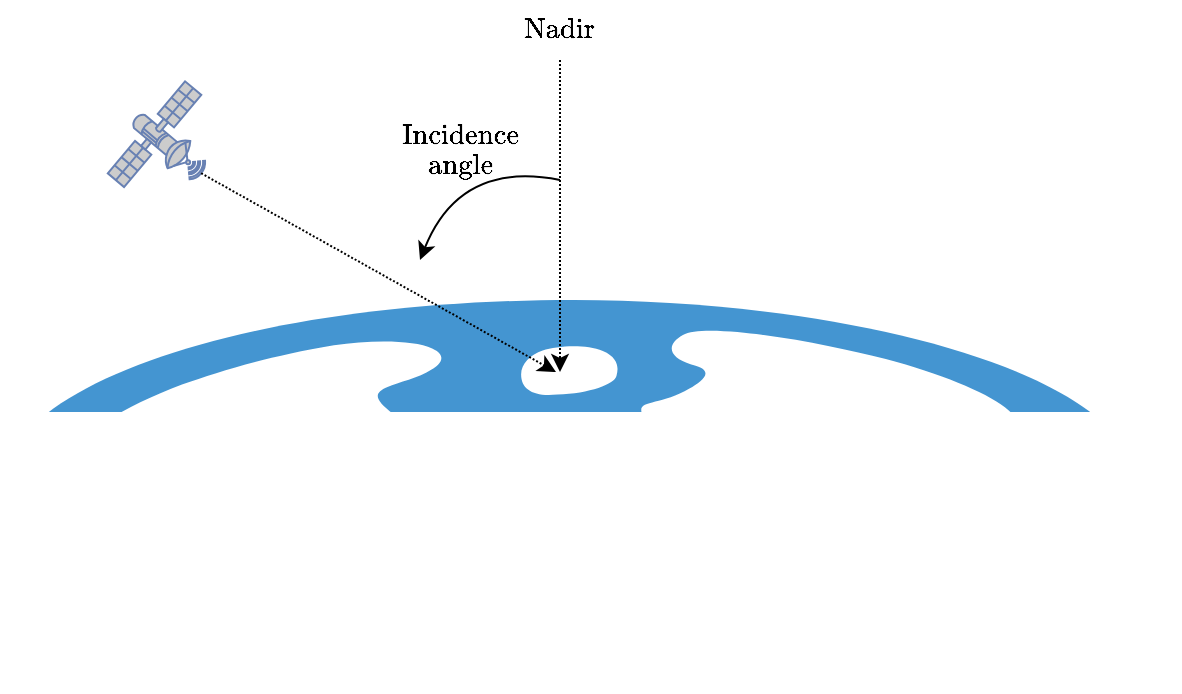 <mxfile version="24.7.16">
  <diagram name="Page-1" id="i5LI792Ynd5tJVKV4r7k">
    <mxGraphModel dx="988" dy="542" grid="1" gridSize="10" guides="1" tooltips="1" connect="1" arrows="1" fold="1" page="1" pageScale="1" pageWidth="827" pageHeight="1169" math="1" shadow="0">
      <root>
        <mxCell id="0" />
        <mxCell id="1" parent="0" />
        <mxCell id="qWCm21guYHUEitxscZ2n-6" value="" style="fontColor=#0066CC;verticalAlign=top;verticalLabelPosition=bottom;labelPosition=center;align=center;html=1;outlineConnect=0;fillColor=#CCCCCC;strokeColor=#6881B3;gradientColor=none;gradientDirection=north;strokeWidth=2;shape=mxgraph.networks.satellite;rotation=-95;" vertex="1" parent="1">
          <mxGeometry x="132.27" y="332.08" width="50" height="50" as="geometry" />
        </mxCell>
        <mxCell id="qWCm21guYHUEitxscZ2n-11" value="" style="shadow=0;dashed=0;html=1;strokeColor=none;fillColor=#4495D1;labelPosition=center;verticalLabelPosition=bottom;verticalAlign=top;align=center;outlineConnect=0;shape=mxgraph.veeam.globe;" vertex="1" parent="1">
          <mxGeometry x="80" y="440" width="570" height="190" as="geometry" />
        </mxCell>
        <mxCell id="qWCm21guYHUEitxscZ2n-13" value="" style="rounded=0;whiteSpace=wrap;html=1;strokeColor=none;" vertex="1" parent="1">
          <mxGeometry x="80" y="496" width="590" height="140" as="geometry" />
        </mxCell>
        <mxCell id="qWCm21guYHUEitxscZ2n-17" value="\(\mathrm{Nadir}\)" style="text;html=1;align=center;verticalAlign=middle;whiteSpace=wrap;rounded=0;" vertex="1" parent="1">
          <mxGeometry x="330" y="290" width="60" height="30" as="geometry" />
        </mxCell>
        <mxCell id="qWCm21guYHUEitxscZ2n-18" value="" style="endArrow=classic;html=1;rounded=0;dashed=1;dashPattern=1 1;" edge="1" parent="1">
          <mxGeometry width="50" height="50" relative="1" as="geometry">
            <mxPoint x="360" y="320" as="sourcePoint" />
            <mxPoint x="360" y="476" as="targetPoint" />
          </mxGeometry>
        </mxCell>
        <mxCell id="qWCm21guYHUEitxscZ2n-19" value="" style="endArrow=classic;html=1;rounded=0;dashed=1;dashPattern=1 1;exitX=0.07;exitY=0.93;exitDx=0;exitDy=0;exitPerimeter=0;" edge="1" parent="1" source="qWCm21guYHUEitxscZ2n-6">
          <mxGeometry width="50" height="50" relative="1" as="geometry">
            <mxPoint x="370" y="290" as="sourcePoint" />
            <mxPoint x="358" y="476" as="targetPoint" />
          </mxGeometry>
        </mxCell>
        <mxCell id="qWCm21guYHUEitxscZ2n-20" value="" style="endArrow=classic;html=1;rounded=0;strokeColor=default;curved=1;" edge="1" parent="1">
          <mxGeometry width="50" height="50" relative="1" as="geometry">
            <mxPoint x="360" y="380" as="sourcePoint" />
            <mxPoint x="290" y="420" as="targetPoint" />
            <Array as="points">
              <mxPoint x="310" y="370" />
            </Array>
          </mxGeometry>
        </mxCell>
        <mxCell id="qWCm21guYHUEitxscZ2n-21" value="&lt;div&gt;\(\mathrm{Incidence}\)&lt;/div&gt;&lt;div&gt;\(\mathrm{angle}\)&lt;/div&gt;" style="text;html=1;align=center;verticalAlign=middle;whiteSpace=wrap;rounded=0;" vertex="1" parent="1">
          <mxGeometry x="280" y="350" width="60" height="30" as="geometry" />
        </mxCell>
      </root>
    </mxGraphModel>
  </diagram>
</mxfile>
